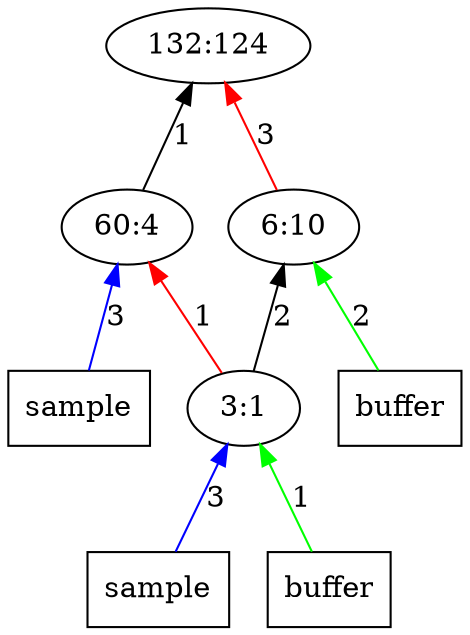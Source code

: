digraph Tree{
	rankdir="BT"
	1 [label = "132:124"];
	2 -> 1 [label = "1", color = "black"];
	x21 -> 2 [label = "3", color = "blue"];
	x21 [label = "sample", shape = "box"];
	2 [label = "60:4"];
	3 -> 1 [label = "3", color = "red"];
	x32 -> 3 [label = "2", color = "green"];
	x32 [label = "buffer", shape = "box"];
	3 [label = "6:10"];
	4 -> 2 [label = "1", color = "red"];
	4 -> 3 [label = "2", color = "black"];
	x41 -> 4 [label = "3", color = "blue"];
	x41 [label = "sample", shape = "box"];
	x42 -> 4 [label = "1", color = "green"];
	x42 [label = "buffer", shape = "box"];
	4 [label = "3:1"];
}

